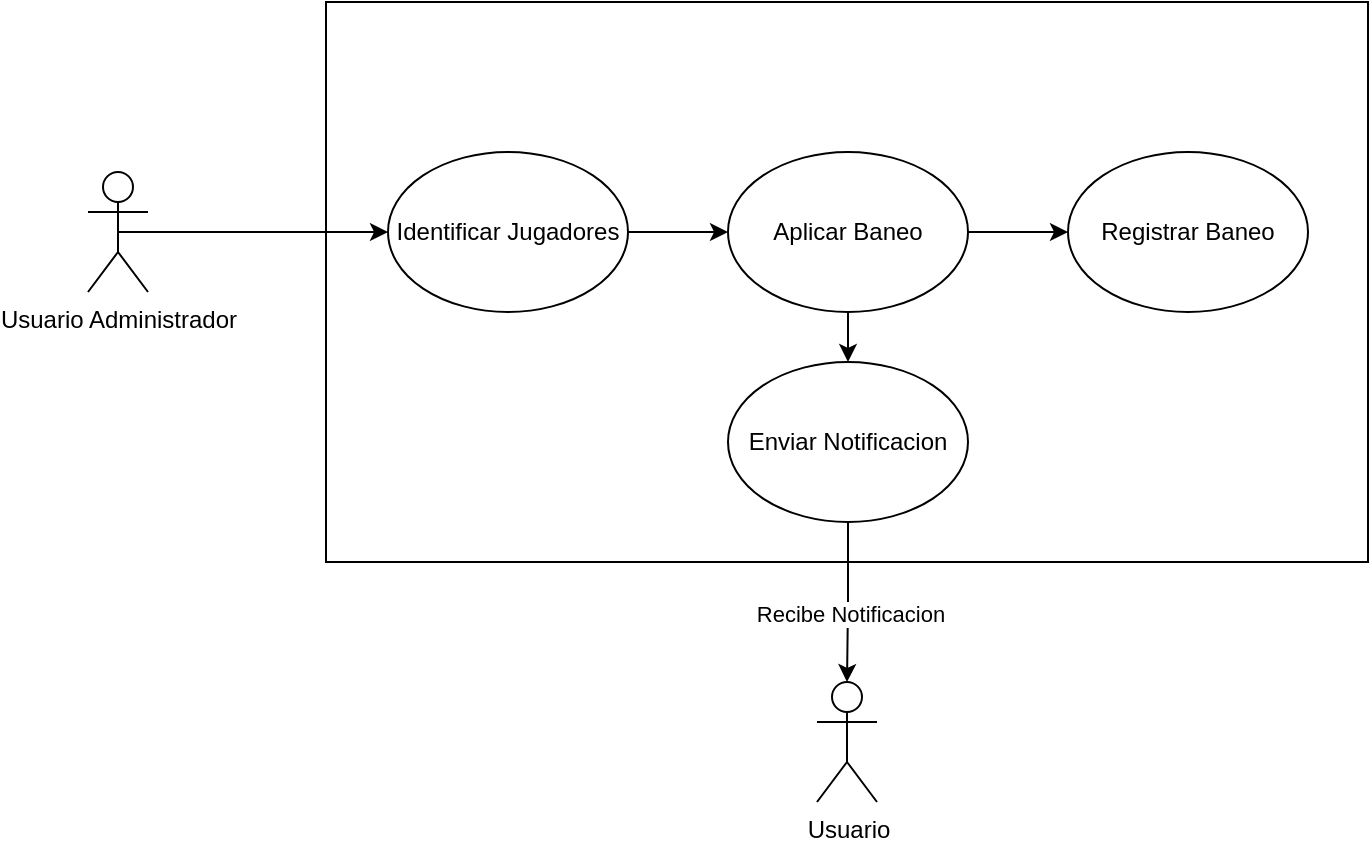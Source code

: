 <mxfile version="24.7.12">
  <diagram name="Página-1" id="qIUm-NXkEGmmr5HEpveH">
    <mxGraphModel grid="1" page="1" gridSize="10" guides="1" tooltips="1" connect="1" arrows="1" fold="1" pageScale="1" pageWidth="827" pageHeight="1169" math="0" shadow="0">
      <root>
        <mxCell id="0" />
        <mxCell id="1" parent="0" />
        <mxCell id="wsyl__wpP291152e83Fh-2" value="&lt;div&gt;&lt;br&gt;&lt;/div&gt;" style="rounded=0;whiteSpace=wrap;html=1;" vertex="1" parent="1">
          <mxGeometry x="229" y="140" width="521" height="280" as="geometry" />
        </mxCell>
        <mxCell id="VB7e-qRNLuo35ooVeU83-1" style="edgeStyle=orthogonalEdgeStyle;rounded=0;orthogonalLoop=1;jettySize=auto;html=1;exitX=0.5;exitY=0.5;exitDx=0;exitDy=0;exitPerimeter=0;entryX=0;entryY=0.5;entryDx=0;entryDy=0;" edge="1" parent="1" source="wsyl__wpP291152e83Fh-1" target="wsyl__wpP291152e83Fh-5">
          <mxGeometry relative="1" as="geometry" />
        </mxCell>
        <mxCell id="wsyl__wpP291152e83Fh-1" value="Usuario Administrador" style="shape=umlActor;verticalLabelPosition=bottom;verticalAlign=top;html=1;outlineConnect=0;" vertex="1" parent="1">
          <mxGeometry x="110" y="225" width="30" height="60" as="geometry" />
        </mxCell>
        <mxCell id="syUm3DsR0cCa5fwL_SAr-5" style="edgeStyle=orthogonalEdgeStyle;rounded=0;orthogonalLoop=1;jettySize=auto;html=1;" edge="1" parent="1" source="wsyl__wpP291152e83Fh-5" target="wsyl__wpP291152e83Fh-6">
          <mxGeometry relative="1" as="geometry" />
        </mxCell>
        <mxCell id="wsyl__wpP291152e83Fh-5" value="Identificar Jugadores" style="ellipse;whiteSpace=wrap;html=1;" vertex="1" parent="1">
          <mxGeometry x="260" y="215" width="120" height="80" as="geometry" />
        </mxCell>
        <mxCell id="syUm3DsR0cCa5fwL_SAr-11" style="edgeStyle=orthogonalEdgeStyle;rounded=0;orthogonalLoop=1;jettySize=auto;html=1;entryX=0;entryY=0.5;entryDx=0;entryDy=0;" edge="1" parent="1" source="wsyl__wpP291152e83Fh-6" target="syUm3DsR0cCa5fwL_SAr-10">
          <mxGeometry relative="1" as="geometry" />
        </mxCell>
        <mxCell id="VB7e-qRNLuo35ooVeU83-3" style="edgeStyle=orthogonalEdgeStyle;rounded=0;orthogonalLoop=1;jettySize=auto;html=1;exitX=0.5;exitY=1;exitDx=0;exitDy=0;entryX=0.5;entryY=0;entryDx=0;entryDy=0;" edge="1" parent="1" source="wsyl__wpP291152e83Fh-6" target="VB7e-qRNLuo35ooVeU83-2">
          <mxGeometry relative="1" as="geometry" />
        </mxCell>
        <mxCell id="wsyl__wpP291152e83Fh-6" value="Aplicar Baneo" style="ellipse;whiteSpace=wrap;html=1;" vertex="1" parent="1">
          <mxGeometry x="430" y="215" width="120" height="80" as="geometry" />
        </mxCell>
        <mxCell id="syUm3DsR0cCa5fwL_SAr-6" value="Usuario" style="shape=umlActor;verticalLabelPosition=bottom;verticalAlign=top;html=1;outlineConnect=0;" vertex="1" parent="1">
          <mxGeometry x="474.5" y="480" width="30" height="60" as="geometry" />
        </mxCell>
        <mxCell id="syUm3DsR0cCa5fwL_SAr-10" value="Registrar Baneo" style="ellipse;whiteSpace=wrap;html=1;" vertex="1" parent="1">
          <mxGeometry x="600" y="215" width="120" height="80" as="geometry" />
        </mxCell>
        <mxCell id="VB7e-qRNLuo35ooVeU83-2" value="Enviar Notificacion" style="ellipse;whiteSpace=wrap;html=1;" vertex="1" parent="1">
          <mxGeometry x="430" y="320" width="120" height="80" as="geometry" />
        </mxCell>
        <mxCell id="VB7e-qRNLuo35ooVeU83-4" style="edgeStyle=orthogonalEdgeStyle;rounded=0;orthogonalLoop=1;jettySize=auto;html=1;exitX=0.5;exitY=1;exitDx=0;exitDy=0;entryX=0.5;entryY=0;entryDx=0;entryDy=0;entryPerimeter=0;" edge="1" parent="1" source="VB7e-qRNLuo35ooVeU83-2" target="syUm3DsR0cCa5fwL_SAr-6">
          <mxGeometry relative="1" as="geometry" />
        </mxCell>
        <mxCell id="VB7e-qRNLuo35ooVeU83-5" value="Recibe Notificacion" style="edgeLabel;html=1;align=center;verticalAlign=middle;resizable=0;points=[];" connectable="0" vertex="1" parent="VB7e-qRNLuo35ooVeU83-4">
          <mxGeometry x="0.13" y="1" relative="1" as="geometry">
            <mxPoint y="1" as="offset" />
          </mxGeometry>
        </mxCell>
      </root>
    </mxGraphModel>
  </diagram>
</mxfile>
